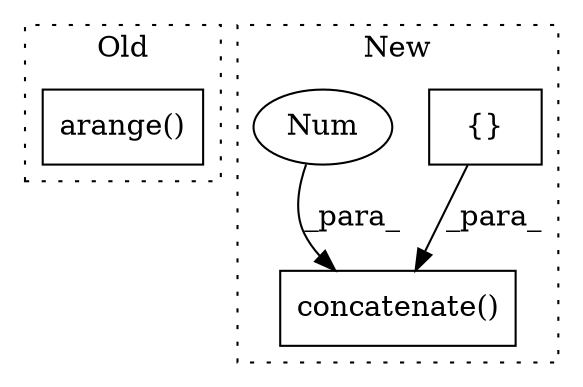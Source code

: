 digraph G {
subgraph cluster0 {
1 [label="arange()" a="75" s="2399,2417" l="11,1" shape="box"];
label = "Old";
style="dotted";
}
subgraph cluster1 {
2 [label="concatenate()" a="75" s="2508,2537" l="16,1" shape="box"];
3 [label="{}" a="59" s="2524,2533" l="1,0" shape="box"];
4 [label="Num" a="76" s="2536" l="1" shape="ellipse"];
label = "New";
style="dotted";
}
3 -> 2 [label="_para_"];
4 -> 2 [label="_para_"];
}